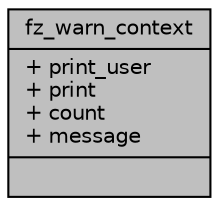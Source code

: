 digraph "fz_warn_context"
{
 // LATEX_PDF_SIZE
  edge [fontname="Helvetica",fontsize="10",labelfontname="Helvetica",labelfontsize="10"];
  node [fontname="Helvetica",fontsize="10",shape=record];
  Node1 [label="{fz_warn_context\n|+ print_user\l+ print\l+ count\l+ message\l|}",height=0.2,width=0.4,color="black", fillcolor="grey75", style="filled", fontcolor="black",tooltip=" "];
}
